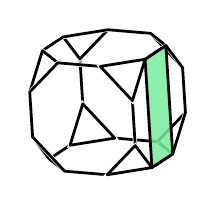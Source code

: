 % polymake for julian
% Fri Jul  6 09:28:25 2018
% unnamed

\begin{tikzpicture}[x  = {(0.9cm,-0.076cm)},
                    y  = {(-0.06cm,0.95cm)},
                    z  = {(-0.44cm,-0.29cm)},
                    scale = .3,
                    color = {lightgray}]


  % DEF POINTS
  \coordinate (v0_unnamed__1) at (2.414, 2.414, 1);
  \coordinate (v1_unnamed__1) at (2.414, 1, 2.414);
  \coordinate (v2_unnamed__1) at (2.414, 2.414, -1);
  \coordinate (v3_unnamed__1) at (1, 2.414, 2.414);
  \coordinate (v4_unnamed__1) at (2.414, 1, -2.414);
  \coordinate (v5_unnamed__1) at (2.414, -1, 2.414);
  \coordinate (v6_unnamed__1) at (1, 2.414, -2.414);
  \coordinate (v7_unnamed__1) at (2.414, -2.414, 1);
  \coordinate (v8_unnamed__1) at (-1, 2.414, 2.414);
  \coordinate (v9_unnamed__1) at (2.414, -1, -2.414);
  \coordinate (v10_unnamed__1) at (1, -2.414, 2.414);
  \coordinate (v11_unnamed__1) at (-2.414, 2.414, 1);
  \coordinate (v12_unnamed__1) at (2.414, -2.414, -1);
  \coordinate (v13_unnamed__1) at (-1, 2.414, -2.414);
  \coordinate (v14_unnamed__1) at (-2.414, 1, 2.414);
  \coordinate (v15_unnamed__1) at (1, -2.414, -2.414);
  \coordinate (v16_unnamed__1) at (-2.414, 2.414, -1);
  \coordinate (v17_unnamed__1) at (-1, -2.414, 2.414);
  \coordinate (v18_unnamed__1) at (-2.414, 1, -2.414);
  \coordinate (v19_unnamed__1) at (-2.414, -1, 2.414);
  \coordinate (v20_unnamed__1) at (-1, -2.414, -2.414);
  \coordinate (v21_unnamed__1) at (-2.414, -2.414, 1);
  \coordinate (v22_unnamed__1) at (-2.414, -1, -2.414);
  \coordinate (v23_unnamed__1) at (-2.414, -2.414, -1);


  % EDGES STYLE
  \definecolor{edgecolor_unnamed__1}{rgb}{ 0,0,0 }
  \tikzstyle{facestyle_unnamed__1} = [fill=none, fill opacity=0.85, preaction={draw=white, line cap=round, line width=1.5 pt}, draw=edgecolor_unnamed__1, line width=1 pt, line cap=round, line join=round]


  % FACES and EDGES and POINTS in the right order
  \draw[facestyle_unnamed__1] (v6_unnamed__1) -- (v2_unnamed__1) -- (v4_unnamed__1) -- (v6_unnamed__1) -- cycle;
  \draw[facestyle_unnamed__1] (v12_unnamed__1) -- (v7_unnamed__1) -- (v10_unnamed__1) -- (v17_unnamed__1) -- (v21_unnamed__1) -- (v23_unnamed__1) -- (v20_unnamed__1) -- (v15_unnamed__1) -- (v12_unnamed__1) -- cycle;
  \draw[facestyle_unnamed__1] (v11_unnamed__1) -- (v16_unnamed__1) -- (v18_unnamed__1) -- (v22_unnamed__1) -- (v23_unnamed__1) -- (v21_unnamed__1) -- (v19_unnamed__1) -- (v14_unnamed__1) -- (v11_unnamed__1) -- cycle;
  \draw[facestyle_unnamed__1] (v9_unnamed__1) -- (v12_unnamed__1) -- (v15_unnamed__1) -- (v9_unnamed__1) -- cycle;
  \draw[facestyle_unnamed__1] (v13_unnamed__1) -- (v6_unnamed__1) -- (v4_unnamed__1) -- (v9_unnamed__1) -- (v15_unnamed__1) -- (v20_unnamed__1) -- (v22_unnamed__1) -- (v18_unnamed__1) -- (v13_unnamed__1) -- cycle;


  %POINTS


  %FACETS
  \draw[facestyle_unnamed__1] (v16_unnamed__1) -- (v13_unnamed__1) -- (v18_unnamed__1) -- (v16_unnamed__1) -- cycle;


  %POINTS


  %FACETS
  \draw[facestyle_unnamed__1] (v22_unnamed__1) -- (v20_unnamed__1) -- (v23_unnamed__1) -- (v22_unnamed__1) -- cycle;


  %POINTS


  %FACETS
  \draw[facestyle_unnamed__1] (v19_unnamed__1) -- (v21_unnamed__1) -- (v17_unnamed__1) -- (v19_unnamed__1) -- cycle;


  %POINTS


  %FACETS
  \draw[facestyle_unnamed__1] (v8_unnamed__1) -- (v3_unnamed__1) -- (v0_unnamed__1) -- (v2_unnamed__1) -- (v6_unnamed__1) -- (v13_unnamed__1) -- (v16_unnamed__1) -- (v11_unnamed__1) -- (v8_unnamed__1) -- cycle;


  %POINTS


  %FACETS
  \draw[facestyle_unnamed__1] (v2_unnamed__1) -- (v0_unnamed__1) -- (v1_unnamed__1) -- (v5_unnamed__1) -- (v7_unnamed__1) -- (v12_unnamed__1) -- (v9_unnamed__1) -- (v4_unnamed__1) -- (v2_unnamed__1) -- cycle;


  %POINTS


  %FACETS
  \draw[facestyle_unnamed__1] (v8_unnamed__1) -- (v11_unnamed__1) -- (v14_unnamed__1) -- (v8_unnamed__1) -- cycle;


  %POINTS


  %FACETS
  \draw[facestyle_unnamed__1] (v1_unnamed__1) -- (v3_unnamed__1) -- (v8_unnamed__1) -- (v14_unnamed__1) -- (v19_unnamed__1) -- (v17_unnamed__1) -- (v10_unnamed__1) -- (v5_unnamed__1) -- (v1_unnamed__1) -- cycle;


  %POINTS


  %FACETS
  \draw[facestyle_unnamed__1] (v7_unnamed__1) -- (v5_unnamed__1) -- (v10_unnamed__1) -- (v7_unnamed__1) -- cycle;


  %POINTS


  %FACETS
  \draw[facestyle_unnamed__1] (v0_unnamed__1) -- (v3_unnamed__1) -- (v1_unnamed__1) -- (v0_unnamed__1) -- cycle;


  %POINTS


  %FACETS

  % DEF POINTS
  \coordinate (v0_unnamed__2) at (2.414, 2.414, 1);
  \coordinate (v1_unnamed__2) at (2.414, 2.414, -1);
  \coordinate (v2_unnamed__2) at (2.414, -2.414, 1);
  \coordinate (v3_unnamed__2) at (2.414, -2.414, -1);


  % EDGES STYLE
  \definecolor{edgecolor_unnamed__2}{rgb}{ 0,0,0 }

  % FACES STYLE
  \definecolor{facetcolor_unnamed__2}{rgb}{ 0.467,0.925,0.62 }

  \tikzstyle{facestyle_unnamed__2} = [fill=facetcolor_unnamed__2, fill opacity=0.85, draw=edgecolor_unnamed__2, line width=1 pt, line cap=round, line join=round]


  % FACES and EDGES and POINTS in the right order
  \draw[facestyle_unnamed__2] (v1_unnamed__2) -- (v0_unnamed__2) -- (v2_unnamed__2) -- (v3_unnamed__2) -- (v1_unnamed__2) -- cycle;


  %POINTS


  %FACETS

\end{tikzpicture}
